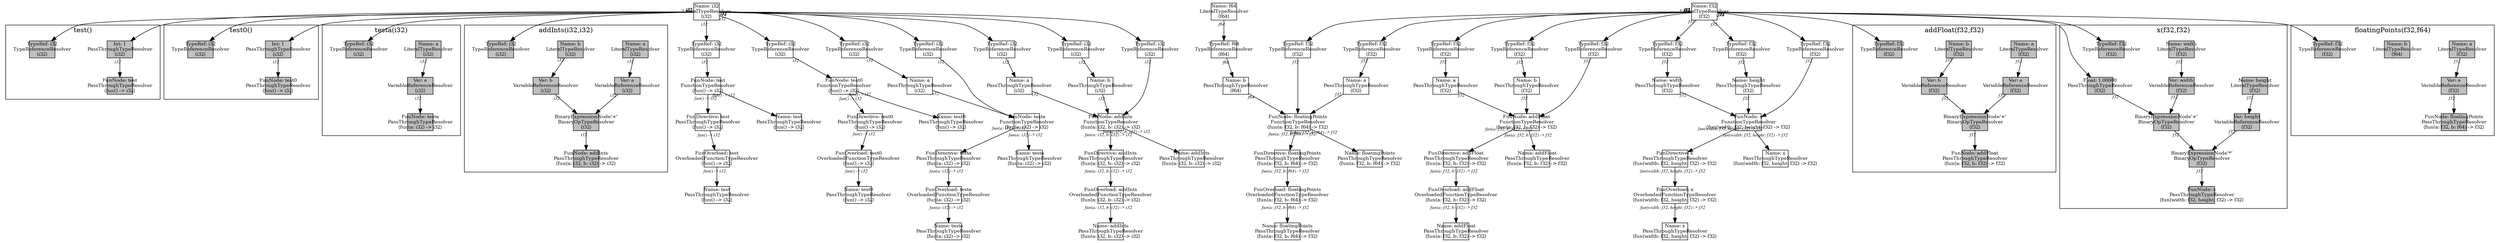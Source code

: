 digraph Document {
  node [shape=box,fixedsize=shape fontsize=10]
  1 [label="Name: i32\nLiteralTypeResolver\n⟨i32⟩"];
  2 [label="Name: f32\nLiteralTypeResolver\n⟨f32⟩"];
  3 [label="Name: f64\nLiteralTypeResolver\n⟨f64⟩"];
  4 [label="FunOverload: test\nOverloadedFunctionTypeResolver\n⟨fun() -> i32⟩"];
  5 [label="FunDirective: test\nPassThroughTypeResolver\n⟨fun() -> i32⟩"];
  6 [label="FunNode: test\nFunctionTypeResolver\n⟨fun() -> i32⟩"];
  7 [label="TypeRef: i32\nTypeReferenceResolver\n⟨i32⟩"];
  8 [label="Name: test\nPassThroughTypeResolver\n⟨fun() -> i32⟩"];
  9 [label="Name: test\nPassThroughTypeResolver\n⟨fun() -> i32⟩"];
  10 [label="FunOverload: test0\nOverloadedFunctionTypeResolver\n⟨fun() -> i32⟩"];
  11 [label="FunDirective: test0\nPassThroughTypeResolver\n⟨fun() -> i32⟩"];
  12 [label="FunNode: test0\nFunctionTypeResolver\n⟨fun() -> i32⟩"];
  13 [label="TypeRef: i32\nTypeReferenceResolver\n⟨i32⟩"];
  14 [label="Name: test0\nPassThroughTypeResolver\n⟨fun() -> i32⟩"];
  15 [label="Name: test0\nPassThroughTypeResolver\n⟨fun() -> i32⟩"];
  16 [label="FunOverload: testa\nOverloadedFunctionTypeResolver\n⟨fun(a: i32) -> i32⟩"];
  17 [label="FunDirective: testa\nPassThroughTypeResolver\n⟨fun(a: i32) -> i32⟩"];
  18 [label="FunNode: testa\nFunctionTypeResolver\n⟨fun(a: i32) -> i32⟩"];
  19 [label="TypeRef: i32\nTypeReferenceResolver\n⟨i32⟩"];
  20 [label="Name: a\nPassThroughTypeResolver\n⟨i32⟩"];
  21 [label="TypeRef: i32\nTypeReferenceResolver\n⟨i32⟩"];
  22 [label="Name: testa\nPassThroughTypeResolver\n⟨fun(a: i32) -> i32⟩"];
  23 [label="Name: testa\nPassThroughTypeResolver\n⟨fun(a: i32) -> i32⟩"];
  24 [label="FunOverload: floatingPoints\nOverloadedFunctionTypeResolver\n⟨fun(a: f32, b: f64) -> f32⟩"];
  25 [label="FunDirective: floatingPoints\nPassThroughTypeResolver\n⟨fun(a: f32, b: f64) -> f32⟩"];
  26 [label="FunNode: floatingPoints\nFunctionTypeResolver\n⟨fun(a: f32, b: f64) -> f32⟩"];
  27 [label="TypeRef: f32\nTypeReferenceResolver\n⟨f32⟩"];
  28 [label="Name: a\nPassThroughTypeResolver\n⟨f32⟩"];
  29 [label="TypeRef: f64\nTypeReferenceResolver\n⟨f64⟩"];
  30 [label="Name: b\nPassThroughTypeResolver\n⟨f64⟩"];
  31 [label="TypeRef: f32\nTypeReferenceResolver\n⟨f32⟩"];
  32 [label="Name: floatingPoints\nPassThroughTypeResolver\n⟨fun(a: f32, b: f64) -> f32⟩"];
  33 [label="Name: floatingPoints\nPassThroughTypeResolver\n⟨fun(a: f32, b: f64) -> f32⟩"];
  34 [label="FunOverload: addFloat\nOverloadedFunctionTypeResolver\n⟨fun(a: f32, b: f32) -> f32⟩"];
  35 [label="FunDirective: addFloat\nPassThroughTypeResolver\n⟨fun(a: f32, b: f32) -> f32⟩"];
  36 [label="FunNode: addFloat\nFunctionTypeResolver\n⟨fun(a: f32, b: f32) -> f32⟩"];
  37 [label="TypeRef: f32\nTypeReferenceResolver\n⟨f32⟩"];
  38 [label="Name: a\nPassThroughTypeResolver\n⟨f32⟩"];
  39 [label="TypeRef: f32\nTypeReferenceResolver\n⟨f32⟩"];
  40 [label="Name: b\nPassThroughTypeResolver\n⟨f32⟩"];
  41 [label="TypeRef: f32\nTypeReferenceResolver\n⟨f32⟩"];
  42 [label="Name: addFloat\nPassThroughTypeResolver\n⟨fun(a: f32, b: f32) -> f32⟩"];
  43 [label="Name: addFloat\nPassThroughTypeResolver\n⟨fun(a: f32, b: f32) -> f32⟩"];
  44 [label="FunOverload: addInts\nOverloadedFunctionTypeResolver\n⟨fun(a: i32, b: i32) -> i32⟩"];
  45 [label="FunDirective: addInts\nPassThroughTypeResolver\n⟨fun(a: i32, b: i32) -> i32⟩"];
  46 [label="FunNode: addInts\nFunctionTypeResolver\n⟨fun(a: i32, b: i32) -> i32⟩"];
  47 [label="TypeRef: i32\nTypeReferenceResolver\n⟨i32⟩"];
  48 [label="Name: a\nPassThroughTypeResolver\n⟨i32⟩"];
  49 [label="TypeRef: i32\nTypeReferenceResolver\n⟨i32⟩"];
  50 [label="Name: b\nPassThroughTypeResolver\n⟨i32⟩"];
  51 [label="TypeRef: i32\nTypeReferenceResolver\n⟨i32⟩"];
  52 [label="Name: addInts\nPassThroughTypeResolver\n⟨fun(a: i32, b: i32) -> i32⟩"];
  53 [label="Name: addInts\nPassThroughTypeResolver\n⟨fun(a: i32, b: i32) -> i32⟩"];
  54 [label="FunOverload: x\nOverloadedFunctionTypeResolver\n⟨fun(width: f32, height: f32) -> f32⟩"];
  55 [label="FunDirective: x\nPassThroughTypeResolver\n⟨fun(width: f32, height: f32) -> f32⟩"];
  56 [label="FunNode: x\nFunctionTypeResolver\n⟨fun(width: f32, height: f32) -> f32⟩"];
  57 [label="TypeRef: f32\nTypeReferenceResolver\n⟨f32⟩"];
  58 [label="Name: width\nPassThroughTypeResolver\n⟨f32⟩"];
  59 [label="TypeRef: f32\nTypeReferenceResolver\n⟨f32⟩"];
  60 [label="Name: height\nPassThroughTypeResolver\n⟨f32⟩"];
  61 [label="TypeRef: f32\nTypeReferenceResolver\n⟨f32⟩"];
  62 [label="Name: x\nPassThroughTypeResolver\n⟨fun(width: f32, height: f32) -> f32⟩"];
  63 [label="Name: x\nPassThroughTypeResolver\n⟨fun(width: f32, height: f32) -> f32⟩"];
  subgraph cluster0 {
    node [style=filled, fillcolor=grey];
    64 [label="Int: 1\nPassThroughTypeResolver\n⟨i32⟩"];
    65 [label="FunNode: test\nPassThroughTypeResolver\n⟨fun() -> i32⟩"];
    66 [label="TypeRef: i32\nTypeReferenceResolver\n⟨i32⟩"];
    64 -> 65[taillabel="i32" labeldistance="1" fontname="times  italic" fontsize = 10 color="black" ];
  label = "test()";
}
  subgraph cluster1 {
    node [style=filled, fillcolor=grey];
    67 [label="Int: 1\nPassThroughTypeResolver\n⟨i32⟩"];
    68 [label="FunNode: test0\nPassThroughTypeResolver\n⟨fun() -> i32⟩"];
    69 [label="TypeRef: i32\nTypeReferenceResolver\n⟨i32⟩"];
    67 -> 68[taillabel="i32" labeldistance="1" fontname="times  italic" fontsize = 10 color="black" ];
  label = "test0()";
}
  subgraph cluster2 {
    node [style=filled, fillcolor=grey];
    70 [label="Name: a\nLiteralTypeResolver\n⟨i32⟩"];
    71 [label="Var: a\nVariableReferenceResolver\n⟨i32⟩"];
    72 [label="FunNode: testa\nPassThroughTypeResolver\n⟨fun(a: i32) -> i32⟩"];
    73 [label="TypeRef: i32\nTypeReferenceResolver\n⟨i32⟩"];
    70 -> 71[taillabel="i32" labeldistance="1" fontname="times  italic" fontsize = 10 color="black" ];
    71 -> 72[taillabel="i32" labeldistance="1" fontname="times  italic" fontsize = 10 color="black" ];
  label = "testa(i32)";
}
  subgraph cluster3 {
    node [style=filled, fillcolor=grey];
    74 [label="Name: a\nLiteralTypeResolver\n⟨i32⟩"];
    75 [label="Name: b\nLiteralTypeResolver\n⟨i32⟩"];
    76 [label="BinaryExpressionNode'+'\nBinaryOpTypeResolver\n⟨i32⟩"];
    77 [label="Var: a\nVariableReferenceResolver\n⟨i32⟩"];
    78 [label="Var: b\nVariableReferenceResolver\n⟨i32⟩"];
    79 [label="FunNode: addInts\nPassThroughTypeResolver\n⟨fun(a: i32, b: i32) -> i32⟩"];
    80 [label="TypeRef: i32\nTypeReferenceResolver\n⟨i32⟩"];
    74 -> 77[taillabel="i32" labeldistance="1" fontname="times  italic" fontsize = 10 color="black" ];
    75 -> 78[taillabel="i32" labeldistance="1" fontname="times  italic" fontsize = 10 color="black" ];
    76 -> 79[taillabel="i32" labeldistance="1" fontname="times  italic" fontsize = 10 color="black" ];
    77 -> 76[taillabel="i32" labeldistance="1" fontname="times  italic" fontsize = 10 color="black" ];
    78 -> 76[taillabel="i32" labeldistance="1" fontname="times  italic" fontsize = 10 color="black" ];
  label = "addInts(i32,i32)";
}
  subgraph cluster4 {
    node [style=filled, fillcolor=grey];
    81 [label="Name: a\nLiteralTypeResolver\n⟨f32⟩"];
    82 [label="Name: b\nLiteralTypeResolver\n⟨f32⟩"];
    83 [label="BinaryExpressionNode'+'\nBinaryOpTypeResolver\n⟨f32⟩"];
    84 [label="Var: a\nVariableReferenceResolver\n⟨f32⟩"];
    85 [label="Var: b\nVariableReferenceResolver\n⟨f32⟩"];
    86 [label="FunNode: addFloat\nPassThroughTypeResolver\n⟨fun(a: f32, b: f32) -> f32⟩"];
    87 [label="TypeRef: f32\nTypeReferenceResolver\n⟨f32⟩"];
    81 -> 84[taillabel="f32" labeldistance="1" fontname="times  italic" fontsize = 10 color="black" ];
    82 -> 85[taillabel="f32" labeldistance="1" fontname="times  italic" fontsize = 10 color="black" ];
    83 -> 86[taillabel="f32" labeldistance="1" fontname="times  italic" fontsize = 10 color="black" ];
    84 -> 83[taillabel="f32" labeldistance="1" fontname="times  italic" fontsize = 10 color="black" ];
    85 -> 83[taillabel="f32" labeldistance="1" fontname="times  italic" fontsize = 10 color="black" ];
  label = "addFloat(f32,f32)";
}
  subgraph cluster5 {
    node [style=filled, fillcolor=grey];
    88 [label="Name: width\nLiteralTypeResolver\n⟨f32⟩"];
    89 [label="Name: height\nLiteralTypeResolver\n⟨f32⟩"];
    90 [label="BinaryExpressionNode'*'\nBinaryOpTypeResolver\n⟨f32⟩"];
    91 [label="BinaryExpressionNode'+'\nBinaryOpTypeResolver\n⟨f32⟩"];
    92 [label="Var: width\nVariableReferenceResolver\n⟨f32⟩"];
    93 [label="Float: 1.00000\nPassThroughTypeResolver\n⟨f32⟩"];
    94 [label="Var: height\nVariableReferenceResolver\n⟨f32⟩"];
    95 [label="FunNode: x\nPassThroughTypeResolver\n⟨fun(width: f32, height: f32) -> f32⟩"];
    96 [label="TypeRef: f32\nTypeReferenceResolver\n⟨f32⟩"];
    88 -> 92[taillabel="f32" labeldistance="1" fontname="times  italic" fontsize = 10 color="black" ];
    89 -> 94[taillabel="f32" labeldistance="1" fontname="times  italic" fontsize = 10 color="black" ];
    90 -> 95[taillabel="f32" labeldistance="1" fontname="times  italic" fontsize = 10 color="black" ];
    91 -> 90[taillabel="f32" labeldistance="1" fontname="times  italic" fontsize = 10 color="black" ];
    92 -> 91[taillabel="f32" labeldistance="1" fontname="times  italic" fontsize = 10 color="black" ];
    93 -> 91[taillabel="f32" labeldistance="1" fontname="times  italic" fontsize = 10 color="black" ];
    94 -> 90[taillabel="f32" labeldistance="1" fontname="times  italic" fontsize = 10 color="black" ];
  label = "x(f32,f32)";
}
  subgraph cluster6 {
    node [style=filled, fillcolor=grey];
    97 [label="Name: a\nLiteralTypeResolver\n⟨f32⟩"];
    98 [label="Name: b\nLiteralTypeResolver\n⟨f64⟩"];
    99 [label="Var: a\nVariableReferenceResolver\n⟨f32⟩"];
    100 [label="FunNode: floatingPoints\nPassThroughTypeResolver\n⟨fun(a: f32, b: f64) -> f32⟩"];
    101 [label="TypeRef: f32\nTypeReferenceResolver\n⟨f32⟩"];
    97 -> 99[taillabel="f32" labeldistance="1" fontname="times  italic" fontsize = 10 color="black" ];
    99 -> 100[taillabel="f32" labeldistance="1" fontname="times  italic" fontsize = 10 color="black" ];
  label = "floatingPoints(f32,f64)";
}
  1 -> 7[taillabel="i32" labeldistance="1" fontname="times  italic" fontsize = 10 color="black" ];
  1 -> 13[taillabel="i32" labeldistance="1" fontname="times  italic" fontsize = 10 color="black" ];
  1 -> 19[taillabel="i32" labeldistance="1" fontname="times  italic" fontsize = 10 color="black" ];
  1 -> 21[taillabel="i32" labeldistance="1" fontname="times  italic" fontsize = 10 color="black" ];
  1 -> 47[taillabel="i32" labeldistance="1" fontname="times  italic" fontsize = 10 color="black" ];
  1 -> 49[taillabel="i32" labeldistance="1" fontname="times  italic" fontsize = 10 color="black" ];
  1 -> 51[taillabel="i32" labeldistance="1" fontname="times  italic" fontsize = 10 color="black" ];
  1 -> 64[taillabel="i32" labeldistance="1" fontname="times  italic" fontsize = 10 color="black" ];
  1 -> 66[taillabel="i32" labeldistance="1" fontname="times  italic" fontsize = 10 color="black" ];
  1 -> 67[taillabel="i32" labeldistance="1" fontname="times  italic" fontsize = 10 color="black" ];
  1 -> 69[taillabel="i32" labeldistance="1" fontname="times  italic" fontsize = 10 color="black" ];
  1 -> 73[taillabel="i32" labeldistance="1" fontname="times  italic" fontsize = 10 color="black" ];
  1 -> 80[taillabel="i32" labeldistance="1" fontname="times  italic" fontsize = 10 color="black" ];
  2 -> 27[taillabel="f32" labeldistance="1" fontname="times  italic" fontsize = 10 color="black" ];
  2 -> 31[taillabel="f32" labeldistance="1" fontname="times  italic" fontsize = 10 color="black" ];
  2 -> 37[taillabel="f32" labeldistance="1" fontname="times  italic" fontsize = 10 color="black" ];
  2 -> 39[taillabel="f32" labeldistance="1" fontname="times  italic" fontsize = 10 color="black" ];
  2 -> 41[taillabel="f32" labeldistance="1" fontname="times  italic" fontsize = 10 color="black" ];
  2 -> 57[taillabel="f32" labeldistance="1" fontname="times  italic" fontsize = 10 color="black" ];
  2 -> 59[taillabel="f32" labeldistance="1" fontname="times  italic" fontsize = 10 color="black" ];
  2 -> 61[taillabel="f32" labeldistance="1" fontname="times  italic" fontsize = 10 color="black" ];
  2 -> 87[taillabel="f32" labeldistance="1" fontname="times  italic" fontsize = 10 color="black" ];
  2 -> 93[taillabel="f32" labeldistance="1" fontname="times  italic" fontsize = 10 color="black" ];
  2 -> 96[taillabel="f32" labeldistance="1" fontname="times  italic" fontsize = 10 color="black" ];
  2 -> 101[taillabel="f32" labeldistance="1" fontname="times  italic" fontsize = 10 color="black" ];
  3 -> 29[taillabel="f64" labeldistance="1" fontname="times  italic" fontsize = 10 color="black" ];
  4 -> 9[taillabel="fun() -> i32" labeldistance="1" fontname="times  italic" fontsize = 10 color="black" ];
  5 -> 4[taillabel="fun() -> i32" labeldistance="1" fontname="times  italic" fontsize = 10 color="black" ];
  6 -> 8[taillabel="fun() -> i32" labeldistance="1" fontname="times  italic" fontsize = 10 color="black" ];
  6 -> 5[taillabel="fun() -> i32" labeldistance="1" fontname="times  italic" fontsize = 10 color="black" ];
  7 -> 6[taillabel="i32" labeldistance="1" fontname="times  italic" fontsize = 10 color="black" ];
  10 -> 15[taillabel="fun() -> i32" labeldistance="1" fontname="times  italic" fontsize = 10 color="black" ];
  11 -> 10[taillabel="fun() -> i32" labeldistance="1" fontname="times  italic" fontsize = 10 color="black" ];
  12 -> 14[taillabel="fun() -> i32" labeldistance="1" fontname="times  italic" fontsize = 10 color="black" ];
  12 -> 11[taillabel="fun() -> i32" labeldistance="1" fontname="times  italic" fontsize = 10 color="black" ];
  13 -> 12[taillabel="i32" labeldistance="1" fontname="times  italic" fontsize = 10 color="black" ];
  16 -> 23[taillabel="fun(a: i32) -> i32" labeldistance="1" fontname="times  italic" fontsize = 10 color="black" ];
  17 -> 16[taillabel="fun(a: i32) -> i32" labeldistance="1" fontname="times  italic" fontsize = 10 color="black" ];
  18 -> 22[taillabel="fun(a: i32) -> i32" labeldistance="1" fontname="times  italic" fontsize = 10 color="black" ];
  18 -> 17[taillabel="fun(a: i32) -> i32" labeldistance="1" fontname="times  italic" fontsize = 10 color="black" ];
  19 -> 20[taillabel="i32" labeldistance="1" fontname="times  italic" fontsize = 10 color="black" ];
  20 -> 18[taillabel="i32" labeldistance="1" fontname="times  italic" fontsize = 10 color="black" ];
  21 -> 18[taillabel="i32" labeldistance="1" fontname="times  italic" fontsize = 10 color="black" ];
  24 -> 33[taillabel="fun(a: f32, b: f64) -> f32" labeldistance="1" fontname="times  italic" fontsize = 10 color="black" ];
  25 -> 24[taillabel="fun(a: f32, b: f64) -> f32" labeldistance="1" fontname="times  italic" fontsize = 10 color="black" ];
  26 -> 32[taillabel="fun(a: f32, b: f64) -> f32" labeldistance="1" fontname="times  italic" fontsize = 10 color="black" ];
  26 -> 25[taillabel="fun(a: f32, b: f64) -> f32" labeldistance="1" fontname="times  italic" fontsize = 10 color="black" ];
  27 -> 28[taillabel="f32" labeldistance="1" fontname="times  italic" fontsize = 10 color="black" ];
  28 -> 26[taillabel="f32" labeldistance="1" fontname="times  italic" fontsize = 10 color="black" ];
  29 -> 30[taillabel="f64" labeldistance="1" fontname="times  italic" fontsize = 10 color="black" ];
  30 -> 26[taillabel="f64" labeldistance="1" fontname="times  italic" fontsize = 10 color="black" ];
  31 -> 26[taillabel="f32" labeldistance="1" fontname="times  italic" fontsize = 10 color="black" ];
  34 -> 43[taillabel="fun(a: f32, b: f32) -> f32" labeldistance="1" fontname="times  italic" fontsize = 10 color="black" ];
  35 -> 34[taillabel="fun(a: f32, b: f32) -> f32" labeldistance="1" fontname="times  italic" fontsize = 10 color="black" ];
  36 -> 42[taillabel="fun(a: f32, b: f32) -> f32" labeldistance="1" fontname="times  italic" fontsize = 10 color="black" ];
  36 -> 35[taillabel="fun(a: f32, b: f32) -> f32" labeldistance="1" fontname="times  italic" fontsize = 10 color="black" ];
  37 -> 38[taillabel="f32" labeldistance="1" fontname="times  italic" fontsize = 10 color="black" ];
  38 -> 36[taillabel="f32" labeldistance="1" fontname="times  italic" fontsize = 10 color="black" ];
  39 -> 40[taillabel="f32" labeldistance="1" fontname="times  italic" fontsize = 10 color="black" ];
  40 -> 36[taillabel="f32" labeldistance="1" fontname="times  italic" fontsize = 10 color="black" ];
  41 -> 36[taillabel="f32" labeldistance="1" fontname="times  italic" fontsize = 10 color="black" ];
  44 -> 53[taillabel="fun(a: i32, b: i32) -> i32" labeldistance="1" fontname="times  italic" fontsize = 10 color="black" ];
  45 -> 44[taillabel="fun(a: i32, b: i32) -> i32" labeldistance="1" fontname="times  italic" fontsize = 10 color="black" ];
  46 -> 52[taillabel="fun(a: i32, b: i32) -> i32" labeldistance="1" fontname="times  italic" fontsize = 10 color="black" ];
  46 -> 45[taillabel="fun(a: i32, b: i32) -> i32" labeldistance="1" fontname="times  italic" fontsize = 10 color="black" ];
  47 -> 48[taillabel="i32" labeldistance="1" fontname="times  italic" fontsize = 10 color="black" ];
  48 -> 46[taillabel="i32" labeldistance="1" fontname="times  italic" fontsize = 10 color="black" ];
  49 -> 50[taillabel="i32" labeldistance="1" fontname="times  italic" fontsize = 10 color="black" ];
  50 -> 46[taillabel="i32" labeldistance="1" fontname="times  italic" fontsize = 10 color="black" ];
  51 -> 46[taillabel="i32" labeldistance="1" fontname="times  italic" fontsize = 10 color="black" ];
  54 -> 63[taillabel="fun(width: f32, height: f32) -> f32" labeldistance="1" fontname="times  italic" fontsize = 10 color="black" ];
  55 -> 54[taillabel="fun(width: f32, height: f32) -> f32" labeldistance="1" fontname="times  italic" fontsize = 10 color="black" ];
  56 -> 62[taillabel="fun(width: f32, height: f32) -> f32" labeldistance="1" fontname="times  italic" fontsize = 10 color="black" ];
  56 -> 55[taillabel="fun(width: f32, height: f32) -> f32" labeldistance="1" fontname="times  italic" fontsize = 10 color="black" ];
  57 -> 58[taillabel="f32" labeldistance="1" fontname="times  italic" fontsize = 10 color="black" ];
  58 -> 56[taillabel="f32" labeldistance="1" fontname="times  italic" fontsize = 10 color="black" ];
  59 -> 60[taillabel="f32" labeldistance="1" fontname="times  italic" fontsize = 10 color="black" ];
  60 -> 56[taillabel="f32" labeldistance="1" fontname="times  italic" fontsize = 10 color="black" ];
  61 -> 56[taillabel="f32" labeldistance="1" fontname="times  italic" fontsize = 10 color="black" ];
  label="";
}
